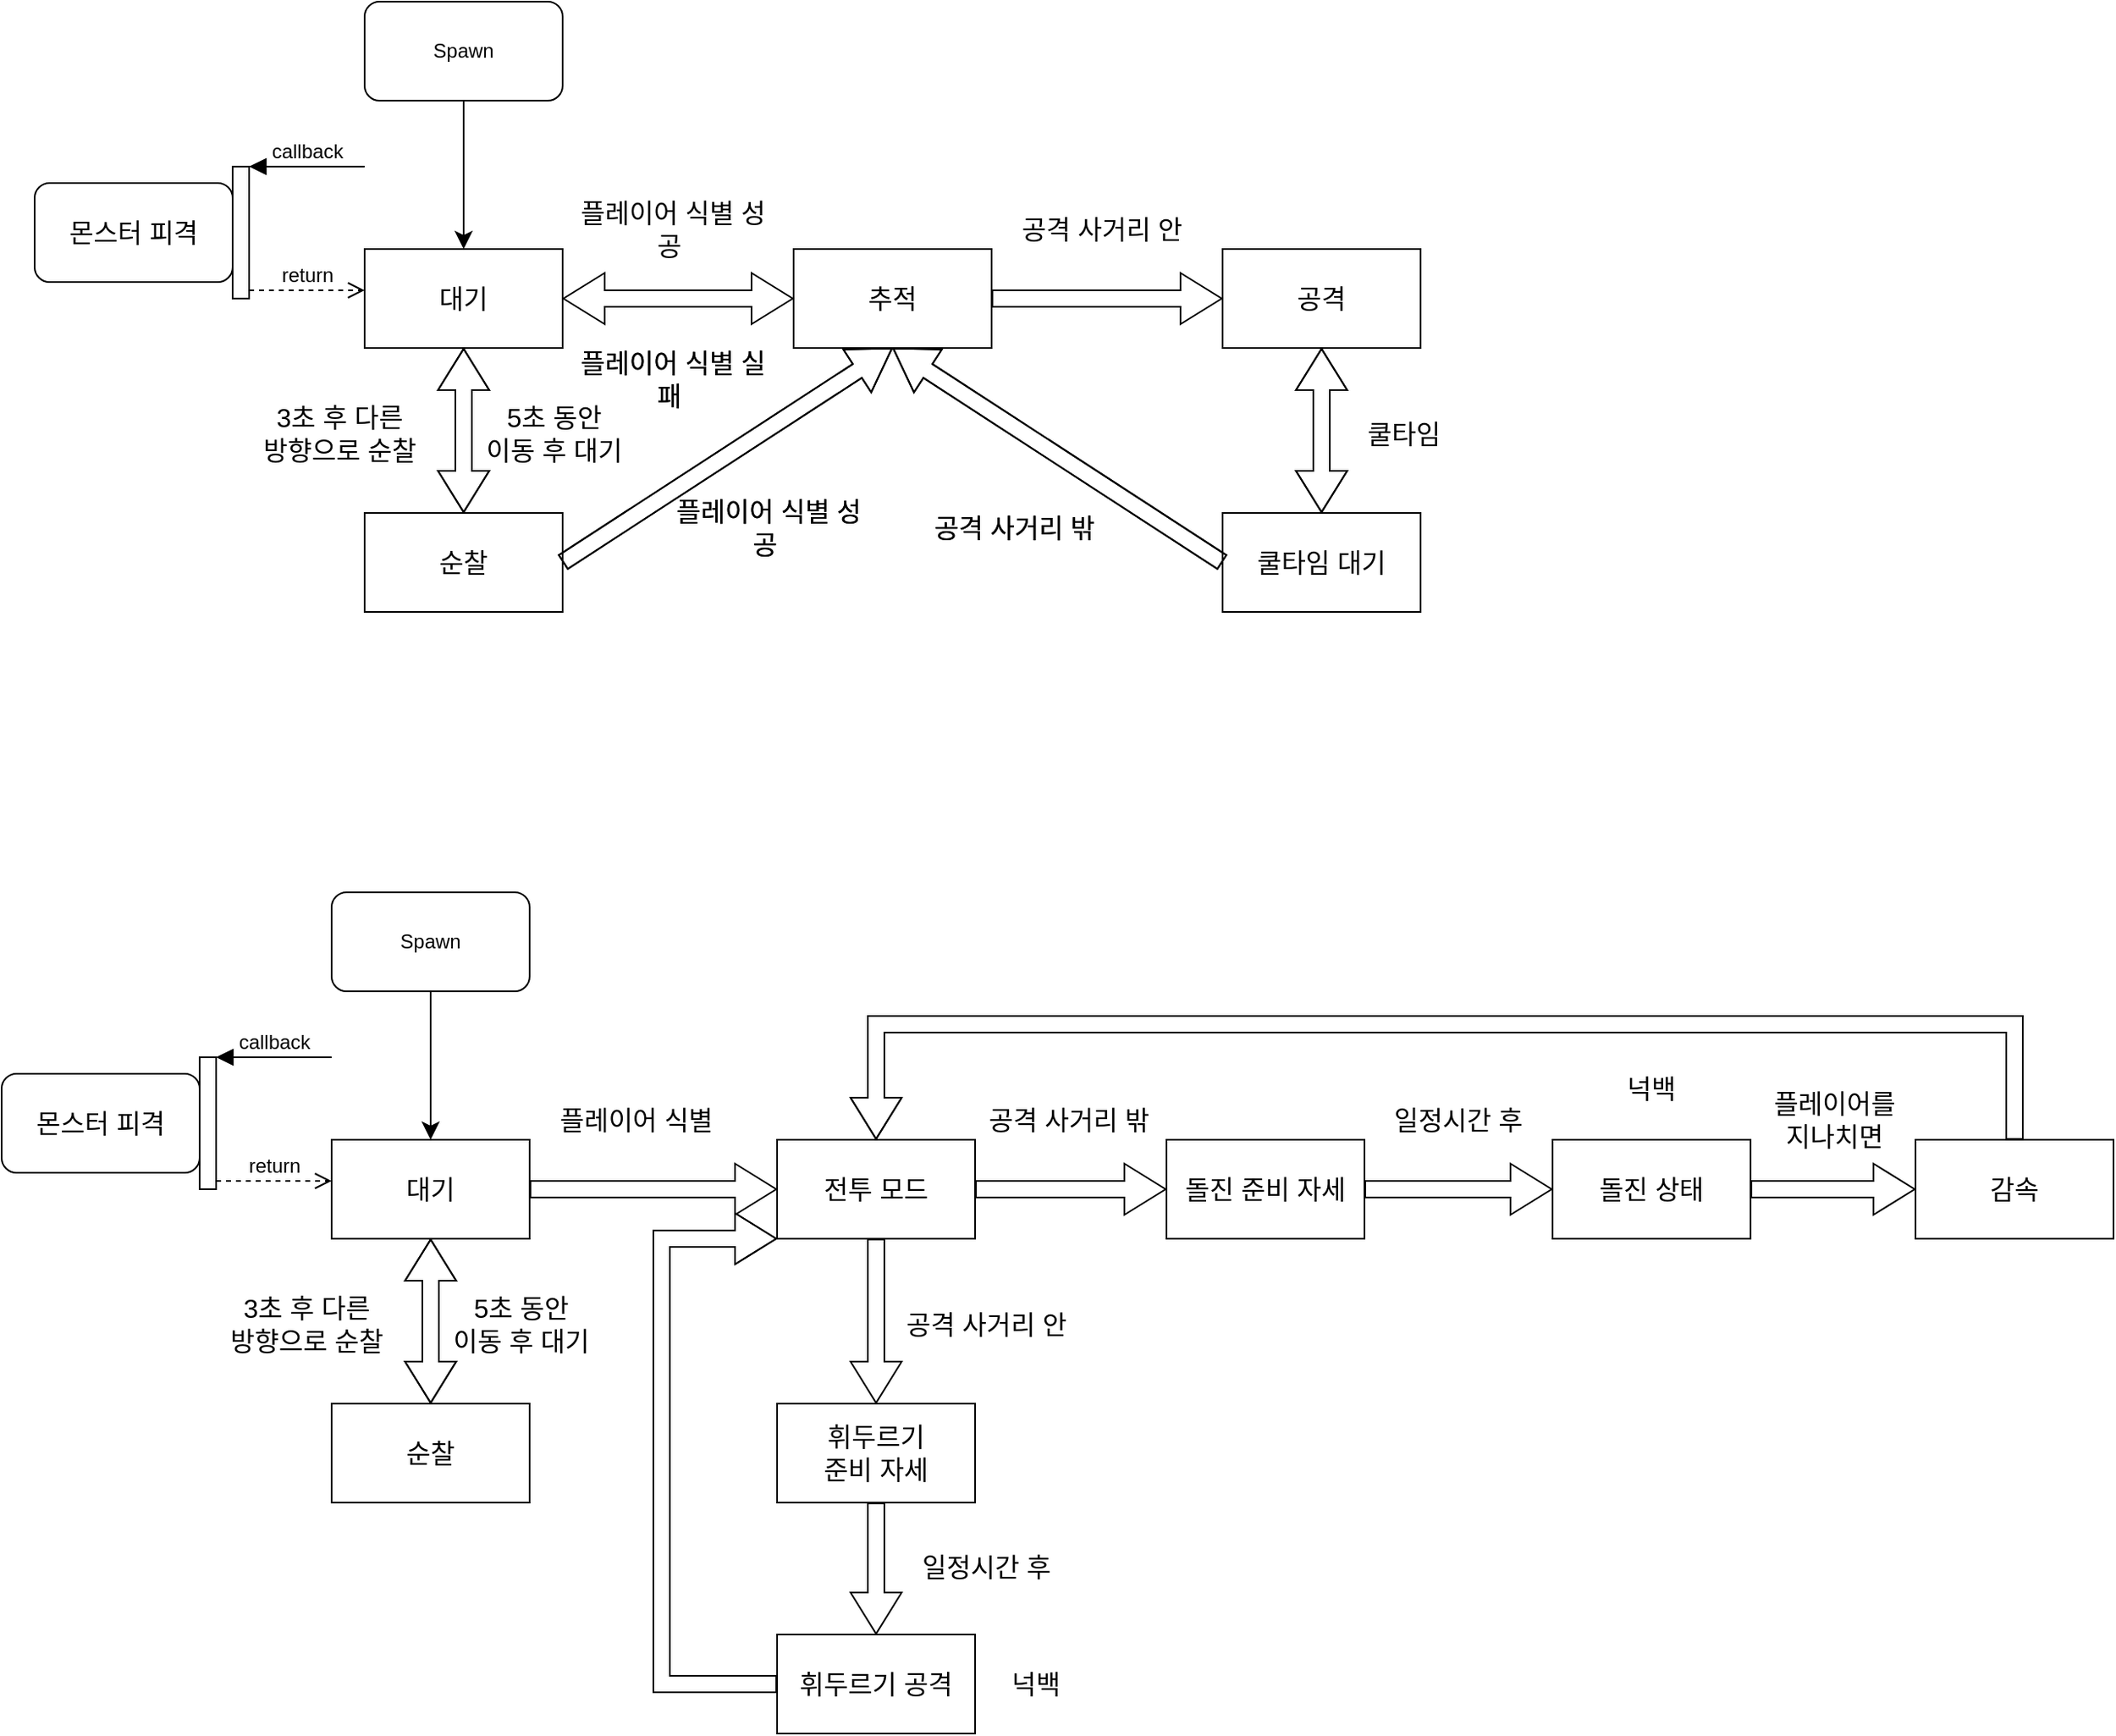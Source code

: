 <mxfile version="21.5.0" type="github">
  <diagram name="페이지-1" id="NF0ddqCpsUM59Y-acMz2">
    <mxGraphModel dx="1434" dy="46" grid="1" gridSize="10" guides="1" tooltips="1" connect="1" arrows="1" fold="1" page="0" pageScale="1" pageWidth="827" pageHeight="1169" background="#ffffff" math="0" shadow="0">
      <root>
        <mxCell id="0" />
        <mxCell id="1" parent="0" />
        <mxCell id="zTI_1WKN3sGvDMDGRpj2-1" value="Spawn" style="rounded=1;whiteSpace=wrap;html=1;" parent="1" vertex="1">
          <mxGeometry x="520.0" y="1060" width="120" height="60" as="geometry" />
        </mxCell>
        <mxCell id="zTI_1WKN3sGvDMDGRpj2-2" value="순찰" style="rounded=0;whiteSpace=wrap;html=1;fontSize=16;" parent="1" vertex="1">
          <mxGeometry x="520" y="1370" width="120" height="60" as="geometry" />
        </mxCell>
        <mxCell id="zTI_1WKN3sGvDMDGRpj2-3" value="순찰" style="rounded=0;whiteSpace=wrap;html=1;fontSize=16;" parent="1" vertex="1">
          <mxGeometry x="520" y="1370" width="120" height="60" as="geometry" />
        </mxCell>
        <mxCell id="zTI_1WKN3sGvDMDGRpj2-4" value="추적" style="rounded=0;whiteSpace=wrap;html=1;fontSize=16;" parent="1" vertex="1">
          <mxGeometry x="780" y="1210" width="120" height="60" as="geometry" />
        </mxCell>
        <mxCell id="zTI_1WKN3sGvDMDGRpj2-5" value="추적" style="rounded=0;whiteSpace=wrap;html=1;fontSize=16;" parent="1" vertex="1">
          <mxGeometry x="780" y="1210" width="120" height="60" as="geometry" />
        </mxCell>
        <mxCell id="zTI_1WKN3sGvDMDGRpj2-6" value="플레이어 식별 성공&amp;nbsp;" style="text;html=1;strokeColor=none;fillColor=none;align=center;verticalAlign=middle;whiteSpace=wrap;rounded=0;fontSize=16;" parent="1" vertex="1">
          <mxGeometry x="650" y="1169" width="114" height="57" as="geometry" />
        </mxCell>
        <mxCell id="zTI_1WKN3sGvDMDGRpj2-7" value="플레이어 식별 실패&amp;nbsp;" style="text;html=1;strokeColor=none;fillColor=none;align=center;verticalAlign=middle;whiteSpace=wrap;rounded=0;fontSize=16;" parent="1" vertex="1">
          <mxGeometry x="650" y="1260" width="114" height="57" as="geometry" />
        </mxCell>
        <mxCell id="zTI_1WKN3sGvDMDGRpj2-8" value="플레이어 식별 실패&amp;nbsp;" style="text;html=1;strokeColor=none;fillColor=none;align=center;verticalAlign=middle;whiteSpace=wrap;rounded=0;fontSize=16;" parent="1" vertex="1">
          <mxGeometry x="650" y="1260" width="114" height="57" as="geometry" />
        </mxCell>
        <mxCell id="zTI_1WKN3sGvDMDGRpj2-9" value="공격 사거리 안" style="text;html=1;strokeColor=none;fillColor=none;align=center;verticalAlign=middle;whiteSpace=wrap;rounded=0;fontSize=16;" parent="1" vertex="1">
          <mxGeometry x="910" y="1169" width="114" height="57" as="geometry" />
        </mxCell>
        <mxCell id="zTI_1WKN3sGvDMDGRpj2-10" value="쿨타임 대기" style="rounded=0;whiteSpace=wrap;html=1;fontSize=16;" parent="1" vertex="1">
          <mxGeometry x="1040" y="1370" width="120" height="60" as="geometry" />
        </mxCell>
        <mxCell id="zTI_1WKN3sGvDMDGRpj2-11" value="쿨타임 대기" style="rounded=0;whiteSpace=wrap;html=1;fontSize=16;" parent="1" vertex="1">
          <mxGeometry x="1040" y="1370" width="120" height="60" as="geometry" />
        </mxCell>
        <mxCell id="zTI_1WKN3sGvDMDGRpj2-12" value="공격" style="rounded=0;whiteSpace=wrap;html=1;fontSize=16;" parent="1" vertex="1">
          <mxGeometry x="1040" y="1210" width="120" height="60" as="geometry" />
        </mxCell>
        <mxCell id="zTI_1WKN3sGvDMDGRpj2-13" value="공격" style="rounded=0;whiteSpace=wrap;html=1;fontSize=16;" parent="1" vertex="1">
          <mxGeometry x="1040" y="1210" width="120" height="60" as="geometry" />
        </mxCell>
        <mxCell id="zTI_1WKN3sGvDMDGRpj2-14" value="대기" style="rounded=0;whiteSpace=wrap;html=1;fontSize=16;" parent="1" vertex="1">
          <mxGeometry x="520" y="1210" width="120" height="60" as="geometry" />
        </mxCell>
        <mxCell id="zTI_1WKN3sGvDMDGRpj2-15" value="대기" style="rounded=0;whiteSpace=wrap;html=1;fontSize=16;" parent="1" vertex="1">
          <mxGeometry x="520" y="1210" width="120" height="60" as="geometry" />
        </mxCell>
        <mxCell id="zTI_1WKN3sGvDMDGRpj2-16" value="" style="shape=flexArrow;endArrow=classic;startArrow=classic;html=1;rounded=0;fontSize=12;startSize=8;endSize=8;curved=1;" parent="1" source="zTI_1WKN3sGvDMDGRpj2-14" target="zTI_1WKN3sGvDMDGRpj2-2" edge="1">
          <mxGeometry width="100" height="100" relative="1" as="geometry">
            <mxPoint x="490" y="1370" as="sourcePoint" />
            <mxPoint x="590" y="1270" as="targetPoint" />
          </mxGeometry>
        </mxCell>
        <mxCell id="zTI_1WKN3sGvDMDGRpj2-17" value="" style="shape=flexArrow;endArrow=classic;startArrow=classic;html=1;rounded=0;fontSize=12;startSize=8;endSize=8;curved=1;" parent="1" source="zTI_1WKN3sGvDMDGRpj2-15" target="zTI_1WKN3sGvDMDGRpj2-3" edge="1">
          <mxGeometry width="100" height="100" relative="1" as="geometry">
            <mxPoint x="490" y="1370" as="sourcePoint" />
            <mxPoint x="590" y="1270" as="targetPoint" />
          </mxGeometry>
        </mxCell>
        <mxCell id="zTI_1WKN3sGvDMDGRpj2-18" value="3초 후 다른 &lt;br&gt;방향으로 순찰" style="text;html=1;strokeColor=none;fillColor=none;align=center;verticalAlign=middle;whiteSpace=wrap;rounded=0;fontSize=16;" parent="1" vertex="1">
          <mxGeometry x="450" y="1307" width="110" height="30" as="geometry" />
        </mxCell>
        <mxCell id="zTI_1WKN3sGvDMDGRpj2-19" value="5초 동안&lt;br&gt;이동 후 대기" style="text;html=1;strokeColor=none;fillColor=none;align=center;verticalAlign=middle;whiteSpace=wrap;rounded=0;fontSize=16;" parent="1" vertex="1">
          <mxGeometry x="585" y="1307" width="100" height="30" as="geometry" />
        </mxCell>
        <mxCell id="zTI_1WKN3sGvDMDGRpj2-20" style="edgeStyle=none;curved=1;rounded=0;orthogonalLoop=1;jettySize=auto;html=1;exitX=0.5;exitY=1;exitDx=0;exitDy=0;fontSize=12;startSize=8;endSize=8;" parent="1" source="zTI_1WKN3sGvDMDGRpj2-18" target="zTI_1WKN3sGvDMDGRpj2-18" edge="1">
          <mxGeometry relative="1" as="geometry" />
        </mxCell>
        <mxCell id="zTI_1WKN3sGvDMDGRpj2-21" style="edgeStyle=none;curved=1;rounded=0;orthogonalLoop=1;jettySize=auto;html=1;exitX=0.5;exitY=1;exitDx=0;exitDy=0;fontSize=12;startSize=8;endSize=8;" parent="1" source="zTI_1WKN3sGvDMDGRpj2-19" target="zTI_1WKN3sGvDMDGRpj2-19" edge="1">
          <mxGeometry relative="1" as="geometry" />
        </mxCell>
        <mxCell id="zTI_1WKN3sGvDMDGRpj2-22" value="" style="shape=flexArrow;endArrow=classic;startArrow=classic;html=1;rounded=0;fontSize=12;startSize=8;endSize=8;curved=1;" parent="1" source="zTI_1WKN3sGvDMDGRpj2-12" target="zTI_1WKN3sGvDMDGRpj2-10" edge="1">
          <mxGeometry width="100" height="100" relative="1" as="geometry">
            <mxPoint x="1000" y="1500" as="sourcePoint" />
            <mxPoint x="1100" y="1400" as="targetPoint" />
          </mxGeometry>
        </mxCell>
        <mxCell id="zTI_1WKN3sGvDMDGRpj2-23" value="" style="shape=flexArrow;endArrow=classic;startArrow=classic;html=1;rounded=0;fontSize=12;startSize=8;endSize=8;curved=1;" parent="1" source="zTI_1WKN3sGvDMDGRpj2-13" target="zTI_1WKN3sGvDMDGRpj2-11" edge="1">
          <mxGeometry width="100" height="100" relative="1" as="geometry">
            <mxPoint x="1000" y="1500" as="sourcePoint" />
            <mxPoint x="1100" y="1400" as="targetPoint" />
          </mxGeometry>
        </mxCell>
        <mxCell id="zTI_1WKN3sGvDMDGRpj2-24" value="쿨타임" style="text;html=1;strokeColor=none;fillColor=none;align=center;verticalAlign=middle;whiteSpace=wrap;rounded=0;fontSize=16;" parent="1" vertex="1">
          <mxGeometry x="1120" y="1307" width="60" height="30" as="geometry" />
        </mxCell>
        <mxCell id="zTI_1WKN3sGvDMDGRpj2-25" value="공격 사거리 밖" style="text;html=1;strokeColor=none;fillColor=none;align=center;verticalAlign=middle;whiteSpace=wrap;rounded=0;fontSize=16;" parent="1" vertex="1">
          <mxGeometry x="857" y="1350" width="114" height="57" as="geometry" />
        </mxCell>
        <mxCell id="zTI_1WKN3sGvDMDGRpj2-26" value="공격 사거리 밖" style="text;html=1;strokeColor=none;fillColor=none;align=center;verticalAlign=middle;whiteSpace=wrap;rounded=0;fontSize=16;" parent="1" vertex="1">
          <mxGeometry x="857" y="1350" width="114" height="57" as="geometry" />
        </mxCell>
        <mxCell id="zTI_1WKN3sGvDMDGRpj2-27" value="플레이어 식별 성공&amp;nbsp;" style="text;html=1;strokeColor=none;fillColor=none;align=center;verticalAlign=middle;whiteSpace=wrap;rounded=0;fontSize=16;" parent="1" vertex="1">
          <mxGeometry x="708" y="1350" width="114" height="57" as="geometry" />
        </mxCell>
        <mxCell id="zTI_1WKN3sGvDMDGRpj2-28" value="플레이어 식별 성공&amp;nbsp;" style="text;html=1;strokeColor=none;fillColor=none;align=center;verticalAlign=middle;whiteSpace=wrap;rounded=0;fontSize=16;" parent="1" vertex="1">
          <mxGeometry x="708" y="1350" width="114" height="57" as="geometry" />
        </mxCell>
        <mxCell id="zTI_1WKN3sGvDMDGRpj2-29" value="" style="shape=flexArrow;endArrow=classic;html=1;rounded=0;fontSize=12;startSize=8;endSize=8;curved=1;exitX=1;exitY=0.5;exitDx=0;exitDy=0;entryX=0.5;entryY=1;entryDx=0;entryDy=0;" parent="1" source="zTI_1WKN3sGvDMDGRpj2-2" target="zTI_1WKN3sGvDMDGRpj2-4" edge="1">
          <mxGeometry width="50" height="50" relative="1" as="geometry">
            <mxPoint x="765" y="1360" as="sourcePoint" />
            <mxPoint x="815" y="1310" as="targetPoint" />
          </mxGeometry>
        </mxCell>
        <mxCell id="zTI_1WKN3sGvDMDGRpj2-30" value="" style="shape=flexArrow;endArrow=classic;html=1;rounded=0;fontSize=12;startSize=8;endSize=8;curved=1;exitX=1;exitY=0.5;exitDx=0;exitDy=0;entryX=0.5;entryY=1;entryDx=0;entryDy=0;" parent="1" source="zTI_1WKN3sGvDMDGRpj2-3" target="zTI_1WKN3sGvDMDGRpj2-5" edge="1">
          <mxGeometry width="50" height="50" relative="1" as="geometry">
            <mxPoint x="765" y="1360" as="sourcePoint" />
            <mxPoint x="815" y="1310" as="targetPoint" />
          </mxGeometry>
        </mxCell>
        <mxCell id="zTI_1WKN3sGvDMDGRpj2-31" style="edgeStyle=none;curved=1;rounded=0;orthogonalLoop=1;jettySize=auto;html=1;fontSize=12;startSize=8;endSize=8;" parent="1" source="zTI_1WKN3sGvDMDGRpj2-1" target="zTI_1WKN3sGvDMDGRpj2-14" edge="1">
          <mxGeometry relative="1" as="geometry">
            <mxPoint x="580.0" y="1110" as="sourcePoint" />
          </mxGeometry>
        </mxCell>
        <mxCell id="zTI_1WKN3sGvDMDGRpj2-32" value="" style="shape=flexArrow;endArrow=classic;html=1;rounded=0;fontSize=12;startSize=8;endSize=8;curved=1;exitX=0;exitY=0.5;exitDx=0;exitDy=0;entryX=0.5;entryY=1;entryDx=0;entryDy=0;" parent="1" source="zTI_1WKN3sGvDMDGRpj2-10" target="zTI_1WKN3sGvDMDGRpj2-4" edge="1">
          <mxGeometry width="50" height="50" relative="1" as="geometry">
            <mxPoint x="650" y="1410" as="sourcePoint" />
            <mxPoint x="850" y="1280" as="targetPoint" />
          </mxGeometry>
        </mxCell>
        <mxCell id="zTI_1WKN3sGvDMDGRpj2-33" value="" style="shape=flexArrow;endArrow=classic;html=1;rounded=0;fontSize=12;startSize=8;endSize=8;curved=1;entryX=0.5;entryY=1;entryDx=0;entryDy=0;" parent="1" target="zTI_1WKN3sGvDMDGRpj2-5" edge="1">
          <mxGeometry width="50" height="50" relative="1" as="geometry">
            <mxPoint x="1040" y="1400" as="sourcePoint" />
            <mxPoint x="850" y="1280" as="targetPoint" />
          </mxGeometry>
        </mxCell>
        <mxCell id="zTI_1WKN3sGvDMDGRpj2-34" value="" style="shape=flexArrow;endArrow=classic;html=1;rounded=0;fontSize=12;startSize=8;endSize=8;curved=1;" parent="1" source="zTI_1WKN3sGvDMDGRpj2-5" target="zTI_1WKN3sGvDMDGRpj2-13" edge="1">
          <mxGeometry width="50" height="50" relative="1" as="geometry">
            <mxPoint x="925" y="1270" as="sourcePoint" />
            <mxPoint x="975" y="1220" as="targetPoint" />
          </mxGeometry>
        </mxCell>
        <mxCell id="zTI_1WKN3sGvDMDGRpj2-35" value="" style="shape=flexArrow;endArrow=classic;startArrow=classic;html=1;rounded=0;fontSize=12;startSize=8;endSize=8;curved=1;" parent="1" source="zTI_1WKN3sGvDMDGRpj2-15" target="zTI_1WKN3sGvDMDGRpj2-5" edge="1">
          <mxGeometry width="100" height="100" relative="1" as="geometry">
            <mxPoint x="640" y="1239.66" as="sourcePoint" />
            <mxPoint x="780" y="1239.66" as="targetPoint" />
          </mxGeometry>
        </mxCell>
        <mxCell id="zTI_1WKN3sGvDMDGRpj2-36" value="" style="group" parent="1" connectable="0" vertex="1">
          <mxGeometry x="320" y="1160" width="200" height="80" as="geometry" />
        </mxCell>
        <mxCell id="zTI_1WKN3sGvDMDGRpj2-37" value="몬스터 피격" style="rounded=1;whiteSpace=wrap;html=1;fontSize=16;" parent="zTI_1WKN3sGvDMDGRpj2-36" vertex="1">
          <mxGeometry y="10" width="120" height="60" as="geometry" />
        </mxCell>
        <mxCell id="zTI_1WKN3sGvDMDGRpj2-38" value="" style="html=1;points=[];perimeter=orthogonalPerimeter;outlineConnect=0;targetShapes=umlLifeline;portConstraint=eastwest;newEdgeStyle={&quot;edgeStyle&quot;:&quot;elbowEdgeStyle&quot;,&quot;elbow&quot;:&quot;vertical&quot;,&quot;curved&quot;:0,&quot;rounded&quot;:0};fontSize=16;" parent="zTI_1WKN3sGvDMDGRpj2-36" vertex="1">
          <mxGeometry x="120" width="10" height="80" as="geometry" />
        </mxCell>
        <mxCell id="zTI_1WKN3sGvDMDGRpj2-39" value="callback" style="html=1;verticalAlign=bottom;endArrow=block;edgeStyle=elbowEdgeStyle;elbow=vertical;curved=0;rounded=0;fontSize=12;startSize=8;endSize=8;" parent="zTI_1WKN3sGvDMDGRpj2-36" target="zTI_1WKN3sGvDMDGRpj2-38" edge="1">
          <mxGeometry relative="1" as="geometry">
            <mxPoint x="200" as="sourcePoint" />
          </mxGeometry>
        </mxCell>
        <mxCell id="zTI_1WKN3sGvDMDGRpj2-40" value="return" style="html=1;verticalAlign=bottom;endArrow=open;dashed=1;endSize=8;edgeStyle=elbowEdgeStyle;elbow=vertical;curved=0;rounded=0;fontSize=12;" parent="zTI_1WKN3sGvDMDGRpj2-36" source="zTI_1WKN3sGvDMDGRpj2-38" edge="1">
          <mxGeometry relative="1" as="geometry">
            <mxPoint x="200" y="75" as="targetPoint" />
          </mxGeometry>
        </mxCell>
        <mxCell id="O17rMxEZmDPRLvWxdyF2-1" value="Spawn" style="rounded=1;whiteSpace=wrap;html=1;" vertex="1" parent="1">
          <mxGeometry x="500.0" y="1600" width="120" height="60" as="geometry" />
        </mxCell>
        <mxCell id="O17rMxEZmDPRLvWxdyF2-2" value="순찰" style="rounded=0;whiteSpace=wrap;html=1;fontSize=16;" vertex="1" parent="1">
          <mxGeometry x="500" y="1910" width="120" height="60" as="geometry" />
        </mxCell>
        <mxCell id="O17rMxEZmDPRLvWxdyF2-3" value="순찰" style="rounded=0;whiteSpace=wrap;html=1;fontSize=16;" vertex="1" parent="1">
          <mxGeometry x="500" y="1910" width="120" height="60" as="geometry" />
        </mxCell>
        <mxCell id="O17rMxEZmDPRLvWxdyF2-4" value="돌진 준비 자세" style="rounded=0;whiteSpace=wrap;html=1;fontSize=16;" vertex="1" parent="1">
          <mxGeometry x="1006" y="1750" width="120" height="60" as="geometry" />
        </mxCell>
        <mxCell id="O17rMxEZmDPRLvWxdyF2-6" value="플레이어 식별&amp;nbsp;" style="text;html=1;strokeColor=none;fillColor=none;align=center;verticalAlign=middle;whiteSpace=wrap;rounded=0;fontSize=16;" vertex="1" parent="1">
          <mxGeometry x="630" y="1709" width="114" height="57" as="geometry" />
        </mxCell>
        <mxCell id="O17rMxEZmDPRLvWxdyF2-14" value="대기" style="rounded=0;whiteSpace=wrap;html=1;fontSize=16;" vertex="1" parent="1">
          <mxGeometry x="500" y="1750" width="120" height="60" as="geometry" />
        </mxCell>
        <mxCell id="O17rMxEZmDPRLvWxdyF2-15" value="대기" style="rounded=0;whiteSpace=wrap;html=1;fontSize=16;" vertex="1" parent="1">
          <mxGeometry x="500" y="1750" width="120" height="60" as="geometry" />
        </mxCell>
        <mxCell id="O17rMxEZmDPRLvWxdyF2-16" value="" style="shape=flexArrow;endArrow=classic;startArrow=classic;html=1;rounded=0;fontSize=12;startSize=8;endSize=8;curved=1;" edge="1" parent="1" source="O17rMxEZmDPRLvWxdyF2-14" target="O17rMxEZmDPRLvWxdyF2-2">
          <mxGeometry width="100" height="100" relative="1" as="geometry">
            <mxPoint x="470" y="1910" as="sourcePoint" />
            <mxPoint x="570" y="1810" as="targetPoint" />
          </mxGeometry>
        </mxCell>
        <mxCell id="O17rMxEZmDPRLvWxdyF2-17" value="" style="shape=flexArrow;endArrow=classic;startArrow=classic;html=1;rounded=0;fontSize=12;startSize=8;endSize=8;curved=1;" edge="1" parent="1" source="O17rMxEZmDPRLvWxdyF2-15" target="O17rMxEZmDPRLvWxdyF2-3">
          <mxGeometry width="100" height="100" relative="1" as="geometry">
            <mxPoint x="470" y="1910" as="sourcePoint" />
            <mxPoint x="570" y="1810" as="targetPoint" />
          </mxGeometry>
        </mxCell>
        <mxCell id="O17rMxEZmDPRLvWxdyF2-18" value="3초 후 다른 &lt;br&gt;방향으로 순찰" style="text;html=1;strokeColor=none;fillColor=none;align=center;verticalAlign=middle;whiteSpace=wrap;rounded=0;fontSize=16;" vertex="1" parent="1">
          <mxGeometry x="430" y="1847" width="110" height="30" as="geometry" />
        </mxCell>
        <mxCell id="O17rMxEZmDPRLvWxdyF2-19" value="5초 동안&lt;br&gt;이동 후 대기" style="text;html=1;strokeColor=none;fillColor=none;align=center;verticalAlign=middle;whiteSpace=wrap;rounded=0;fontSize=16;" vertex="1" parent="1">
          <mxGeometry x="565" y="1847" width="100" height="30" as="geometry" />
        </mxCell>
        <mxCell id="O17rMxEZmDPRLvWxdyF2-20" style="edgeStyle=none;curved=1;rounded=0;orthogonalLoop=1;jettySize=auto;html=1;exitX=0.5;exitY=1;exitDx=0;exitDy=0;fontSize=12;startSize=8;endSize=8;" edge="1" parent="1" source="O17rMxEZmDPRLvWxdyF2-18" target="O17rMxEZmDPRLvWxdyF2-18">
          <mxGeometry relative="1" as="geometry" />
        </mxCell>
        <mxCell id="O17rMxEZmDPRLvWxdyF2-21" style="edgeStyle=none;curved=1;rounded=0;orthogonalLoop=1;jettySize=auto;html=1;exitX=0.5;exitY=1;exitDx=0;exitDy=0;fontSize=12;startSize=8;endSize=8;" edge="1" parent="1" source="O17rMxEZmDPRLvWxdyF2-19" target="O17rMxEZmDPRLvWxdyF2-19">
          <mxGeometry relative="1" as="geometry" />
        </mxCell>
        <mxCell id="O17rMxEZmDPRLvWxdyF2-31" style="edgeStyle=none;curved=1;rounded=0;orthogonalLoop=1;jettySize=auto;html=1;fontSize=12;startSize=8;endSize=8;" edge="1" parent="1" source="O17rMxEZmDPRLvWxdyF2-1" target="O17rMxEZmDPRLvWxdyF2-14">
          <mxGeometry relative="1" as="geometry">
            <mxPoint x="560.0" y="1650" as="sourcePoint" />
          </mxGeometry>
        </mxCell>
        <mxCell id="O17rMxEZmDPRLvWxdyF2-36" value="" style="group" connectable="0" vertex="1" parent="1">
          <mxGeometry x="300" y="1700" width="200" height="80" as="geometry" />
        </mxCell>
        <mxCell id="O17rMxEZmDPRLvWxdyF2-37" value="몬스터 피격" style="rounded=1;whiteSpace=wrap;html=1;fontSize=16;" vertex="1" parent="O17rMxEZmDPRLvWxdyF2-36">
          <mxGeometry y="10" width="120" height="60" as="geometry" />
        </mxCell>
        <mxCell id="O17rMxEZmDPRLvWxdyF2-38" value="" style="html=1;points=[];perimeter=orthogonalPerimeter;outlineConnect=0;targetShapes=umlLifeline;portConstraint=eastwest;newEdgeStyle={&quot;edgeStyle&quot;:&quot;elbowEdgeStyle&quot;,&quot;elbow&quot;:&quot;vertical&quot;,&quot;curved&quot;:0,&quot;rounded&quot;:0};fontSize=16;" vertex="1" parent="O17rMxEZmDPRLvWxdyF2-36">
          <mxGeometry x="120" width="10" height="80" as="geometry" />
        </mxCell>
        <mxCell id="O17rMxEZmDPRLvWxdyF2-39" value="callback" style="html=1;verticalAlign=bottom;endArrow=block;edgeStyle=elbowEdgeStyle;elbow=vertical;curved=0;rounded=0;fontSize=12;startSize=8;endSize=8;" edge="1" parent="O17rMxEZmDPRLvWxdyF2-36" target="O17rMxEZmDPRLvWxdyF2-38">
          <mxGeometry relative="1" as="geometry">
            <mxPoint x="200" as="sourcePoint" />
          </mxGeometry>
        </mxCell>
        <mxCell id="O17rMxEZmDPRLvWxdyF2-40" value="return" style="html=1;verticalAlign=bottom;endArrow=open;dashed=1;endSize=8;edgeStyle=elbowEdgeStyle;elbow=vertical;curved=0;rounded=0;fontSize=12;" edge="1" parent="O17rMxEZmDPRLvWxdyF2-36" source="O17rMxEZmDPRLvWxdyF2-38">
          <mxGeometry relative="1" as="geometry">
            <mxPoint x="200" y="75" as="targetPoint" />
          </mxGeometry>
        </mxCell>
        <mxCell id="O17rMxEZmDPRLvWxdyF2-41" value="돌진 상태" style="rounded=0;whiteSpace=wrap;html=1;fontSize=16;" vertex="1" parent="1">
          <mxGeometry x="1240" y="1750" width="120" height="60" as="geometry" />
        </mxCell>
        <mxCell id="O17rMxEZmDPRLvWxdyF2-42" value="" style="shape=flexArrow;endArrow=classic;html=1;rounded=0;fontSize=12;startSize=8;endSize=8;curved=1;" edge="1" parent="1" target="O17rMxEZmDPRLvWxdyF2-41">
          <mxGeometry width="50" height="50" relative="1" as="geometry">
            <mxPoint x="1126" y="1780" as="sourcePoint" />
            <mxPoint x="1170" y="1670" as="targetPoint" />
          </mxGeometry>
        </mxCell>
        <mxCell id="O17rMxEZmDPRLvWxdyF2-43" value="일정시간 후" style="text;html=1;strokeColor=none;fillColor=none;align=center;verticalAlign=middle;whiteSpace=wrap;rounded=0;fontSize=16;" vertex="1" parent="1">
          <mxGeometry x="1126" y="1709" width="114" height="57" as="geometry" />
        </mxCell>
        <mxCell id="O17rMxEZmDPRLvWxdyF2-47" value="" style="shape=flexArrow;endArrow=classic;html=1;rounded=0;fontSize=12;startSize=8;endSize=8;curved=1;" edge="1" parent="1" source="O17rMxEZmDPRLvWxdyF2-41" target="O17rMxEZmDPRLvWxdyF2-48">
          <mxGeometry width="50" height="50" relative="1" as="geometry">
            <mxPoint x="1520" y="1820" as="sourcePoint" />
            <mxPoint x="1470" y="1780" as="targetPoint" />
          </mxGeometry>
        </mxCell>
        <mxCell id="O17rMxEZmDPRLvWxdyF2-48" value="감속" style="rounded=0;whiteSpace=wrap;html=1;fontSize=16;" vertex="1" parent="1">
          <mxGeometry x="1460" y="1750" width="120" height="60" as="geometry" />
        </mxCell>
        <mxCell id="O17rMxEZmDPRLvWxdyF2-49" value="플레이어를&lt;br&gt;지나치면" style="text;html=1;strokeColor=none;fillColor=none;align=center;verticalAlign=middle;whiteSpace=wrap;rounded=0;fontSize=16;" vertex="1" parent="1">
          <mxGeometry x="1354" y="1709" width="114" height="57" as="geometry" />
        </mxCell>
        <mxCell id="O17rMxEZmDPRLvWxdyF2-51" value="" style="shape=flexArrow;endArrow=classic;html=1;rounded=0;fontSize=12;startSize=8;endSize=8;curved=1;exitX=1;exitY=0.5;exitDx=0;exitDy=0;" edge="1" parent="1" source="O17rMxEZmDPRLvWxdyF2-15" target="O17rMxEZmDPRLvWxdyF2-52">
          <mxGeometry width="50" height="50" relative="1" as="geometry">
            <mxPoint x="940" y="1880" as="sourcePoint" />
            <mxPoint x="770" y="1780" as="targetPoint" />
          </mxGeometry>
        </mxCell>
        <mxCell id="O17rMxEZmDPRLvWxdyF2-52" value="전투 모드" style="rounded=0;whiteSpace=wrap;html=1;fontSize=16;" vertex="1" parent="1">
          <mxGeometry x="770" y="1750" width="120" height="60" as="geometry" />
        </mxCell>
        <mxCell id="O17rMxEZmDPRLvWxdyF2-54" value="" style="shape=flexArrow;endArrow=classic;html=1;rounded=0;fontSize=12;startSize=8;endSize=8;curved=1;" edge="1" parent="1" source="O17rMxEZmDPRLvWxdyF2-52">
          <mxGeometry width="50" height="50" relative="1" as="geometry">
            <mxPoint x="910" y="1800" as="sourcePoint" />
            <mxPoint x="1006" y="1780" as="targetPoint" />
          </mxGeometry>
        </mxCell>
        <mxCell id="O17rMxEZmDPRLvWxdyF2-57" value="공격 사거리 밖" style="text;html=1;strokeColor=none;fillColor=none;align=center;verticalAlign=middle;whiteSpace=wrap;rounded=0;fontSize=16;" vertex="1" parent="1">
          <mxGeometry x="890" y="1709" width="114" height="57" as="geometry" />
        </mxCell>
        <mxCell id="O17rMxEZmDPRLvWxdyF2-58" value="" style="shape=flexArrow;endArrow=classic;html=1;rounded=0;fontSize=12;startSize=8;endSize=8;curved=1;" edge="1" parent="1" source="O17rMxEZmDPRLvWxdyF2-52" target="O17rMxEZmDPRLvWxdyF2-60">
          <mxGeometry width="50" height="50" relative="1" as="geometry">
            <mxPoint x="820" y="1980" as="sourcePoint" />
            <mxPoint x="830" y="1910" as="targetPoint" />
          </mxGeometry>
        </mxCell>
        <mxCell id="O17rMxEZmDPRLvWxdyF2-59" value="공격 사거리 안" style="text;html=1;strokeColor=none;fillColor=none;align=center;verticalAlign=middle;whiteSpace=wrap;rounded=0;fontSize=16;" vertex="1" parent="1">
          <mxGeometry x="840" y="1833.5" width="114" height="57" as="geometry" />
        </mxCell>
        <mxCell id="O17rMxEZmDPRLvWxdyF2-60" value="휘두르기&lt;br&gt;준비 자세" style="rounded=0;whiteSpace=wrap;html=1;fontSize=16;" vertex="1" parent="1">
          <mxGeometry x="770" y="1910" width="120" height="60" as="geometry" />
        </mxCell>
        <mxCell id="O17rMxEZmDPRLvWxdyF2-63" value="" style="shape=flexArrow;endArrow=classic;html=1;rounded=0;fontSize=12;startSize=8;endSize=8;curved=1;entryX=0.5;entryY=0;entryDx=0;entryDy=0;" edge="1" parent="1" source="O17rMxEZmDPRLvWxdyF2-60" target="O17rMxEZmDPRLvWxdyF2-64">
          <mxGeometry width="50" height="50" relative="1" as="geometry">
            <mxPoint x="860" y="2130" as="sourcePoint" />
            <mxPoint x="830" y="2040" as="targetPoint" />
          </mxGeometry>
        </mxCell>
        <mxCell id="O17rMxEZmDPRLvWxdyF2-64" value="휘두르기 공격" style="rounded=0;whiteSpace=wrap;html=1;fontSize=16;" vertex="1" parent="1">
          <mxGeometry x="770" y="2050" width="120" height="60" as="geometry" />
        </mxCell>
        <mxCell id="O17rMxEZmDPRLvWxdyF2-69" value="일정시간 후" style="text;html=1;strokeColor=none;fillColor=none;align=center;verticalAlign=middle;whiteSpace=wrap;rounded=0;fontSize=16;" vertex="1" parent="1">
          <mxGeometry x="840" y="1980" width="114" height="57" as="geometry" />
        </mxCell>
        <mxCell id="O17rMxEZmDPRLvWxdyF2-70" value="넉백" style="text;html=1;strokeColor=none;fillColor=none;align=center;verticalAlign=middle;whiteSpace=wrap;rounded=0;fontSize=16;" vertex="1" parent="1">
          <mxGeometry x="870" y="2051.5" width="114" height="57" as="geometry" />
        </mxCell>
        <mxCell id="O17rMxEZmDPRLvWxdyF2-71" value="넉백" style="text;html=1;strokeColor=none;fillColor=none;align=center;verticalAlign=middle;whiteSpace=wrap;rounded=0;fontSize=16;" vertex="1" parent="1">
          <mxGeometry x="1243" y="1690" width="114" height="57" as="geometry" />
        </mxCell>
        <mxCell id="O17rMxEZmDPRLvWxdyF2-72" value="" style="shape=flexArrow;endArrow=classic;html=1;rounded=0;fontSize=12;startSize=8;endSize=8;curved=1;" edge="1" parent="1" source="O17rMxEZmDPRLvWxdyF2-48" target="O17rMxEZmDPRLvWxdyF2-52">
          <mxGeometry width="50" height="50" relative="1" as="geometry">
            <mxPoint x="1510" y="1720" as="sourcePoint" />
            <mxPoint x="820" y="1680" as="targetPoint" />
            <Array as="points">
              <mxPoint x="1520" y="1680" />
              <mxPoint x="830" y="1680" />
            </Array>
          </mxGeometry>
        </mxCell>
        <mxCell id="O17rMxEZmDPRLvWxdyF2-75" value="" style="shape=flexArrow;endArrow=classic;html=1;rounded=0;fontSize=12;startSize=8;endSize=8;curved=1;exitX=0;exitY=0.5;exitDx=0;exitDy=0;entryX=0;entryY=1;entryDx=0;entryDy=0;" edge="1" parent="1" source="O17rMxEZmDPRLvWxdyF2-64" target="O17rMxEZmDPRLvWxdyF2-52">
          <mxGeometry width="50" height="50" relative="1" as="geometry">
            <mxPoint x="570" y="2150" as="sourcePoint" />
            <mxPoint x="620" y="2100" as="targetPoint" />
            <Array as="points">
              <mxPoint x="700" y="2080" />
              <mxPoint x="700" y="1810" />
            </Array>
          </mxGeometry>
        </mxCell>
      </root>
    </mxGraphModel>
  </diagram>
</mxfile>
